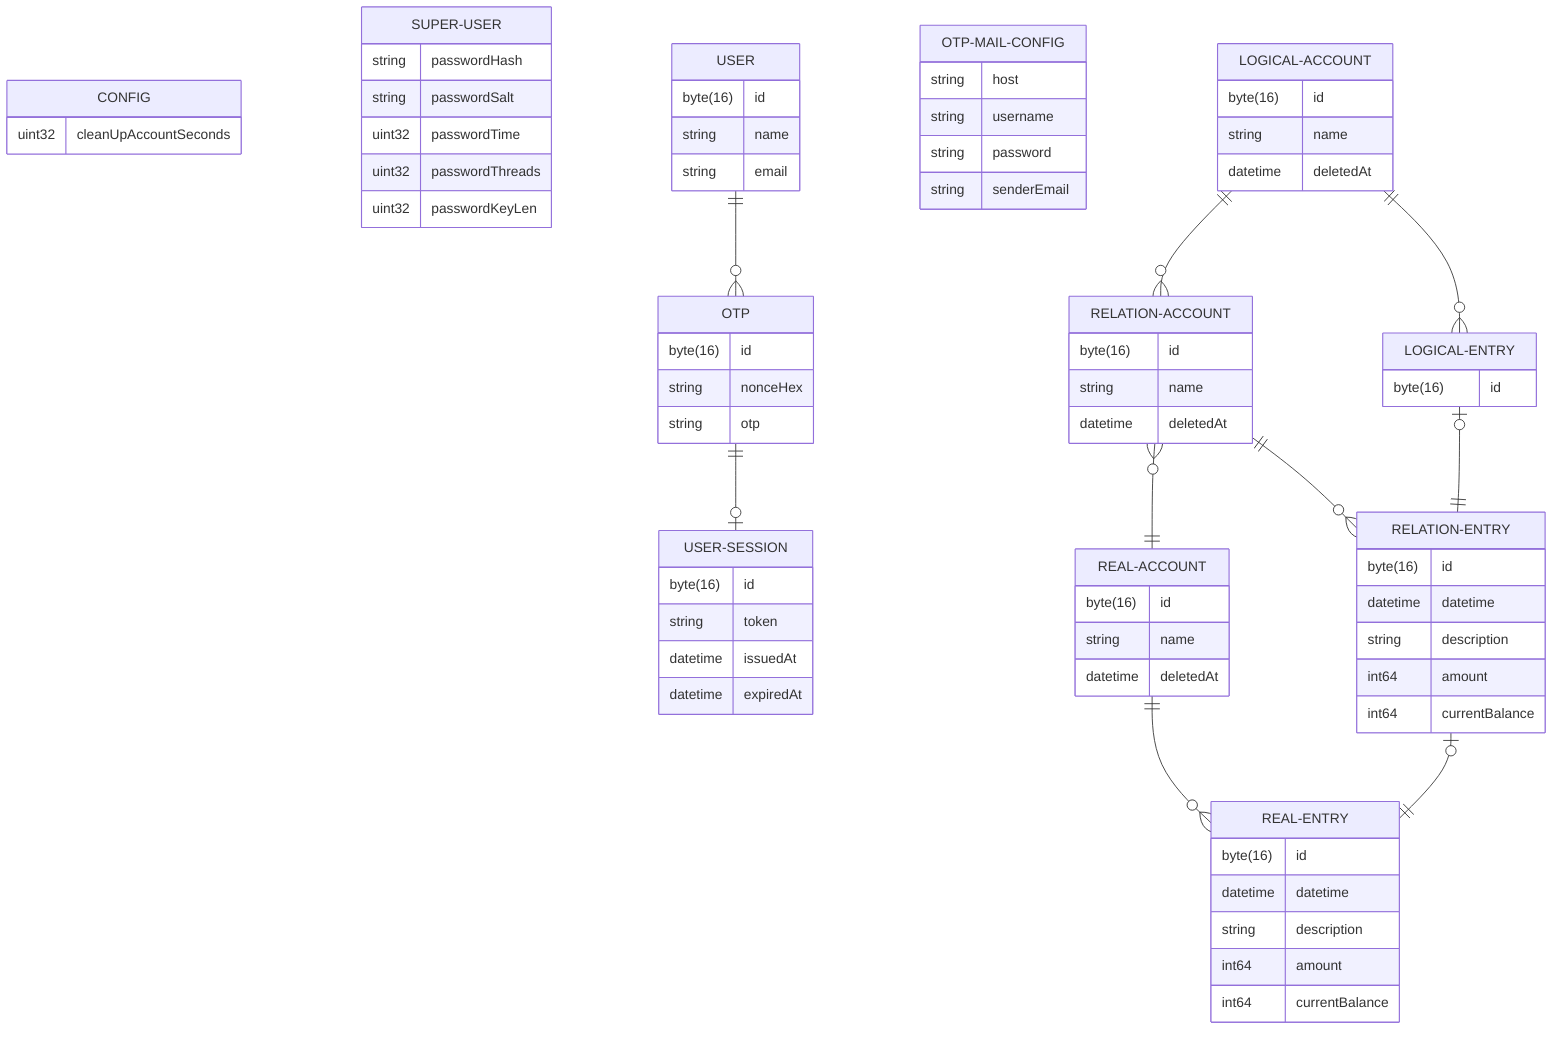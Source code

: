 %% v2.0.0
erDiagram
    CONFIG {
        uint32 cleanUpAccountSeconds
    }

    SUPER-USER {
        string passwordHash
        string passwordSalt
        uint32 passwordTime
        uint32 passwordThreads
        uint32 passwordKeyLen
    }

    USER {
        byte(16) id
        string name
        string email
    }

    OTP {
        byte(16) id
        string nonceHex
        string otp
    }

    OTP-MAIL-CONFIG {
        string host
        string username
        string password
        string senderEmail
    }

    USER-SESSION {
        byte(16) id
        string token
        datetime issuedAt
        datetime expiredAt
    }

    REAL-ACCOUNT {
        byte(16) id
        string name
        datetime deletedAt
    }

    LOGICAL-ACCOUNT {
        byte(16) id
        string name
        datetime deletedAt
    }

    RELATION-ACCOUNT {
        byte(16) id
        string name
        datetime deletedAt
    }

    LOGICAL-ENTRY {
        byte(16) id
    }

    RELATION-ENTRY {
        byte(16) id
        datetime datetime
        string description
        int64 amount
        int64 currentBalance
    }

    REAL-ENTRY {
        byte(16) id
        datetime datetime
        string description
        int64 amount
        int64 currentBalance
    }

    USER ||--o{ OTP : ""
    OTP ||--o| USER-SESSION : ""

    LOGICAL-ACCOUNT ||--o{ RELATION-ACCOUNT: ""
    RELATION-ACCOUNT }o--|| REAL-ACCOUNT: ""

    REAL-ACCOUNT ||--o{ REAL-ENTRY : ""
    RELATION-ACCOUNT ||--o{ RELATION-ENTRY : ""
    LOGICAL-ACCOUNT ||--o{ LOGICAL-ENTRY : ""

    LOGICAL-ENTRY |o--|| RELATION-ENTRY : ""
    RELATION-ENTRY |o--|| REAL-ENTRY : ""